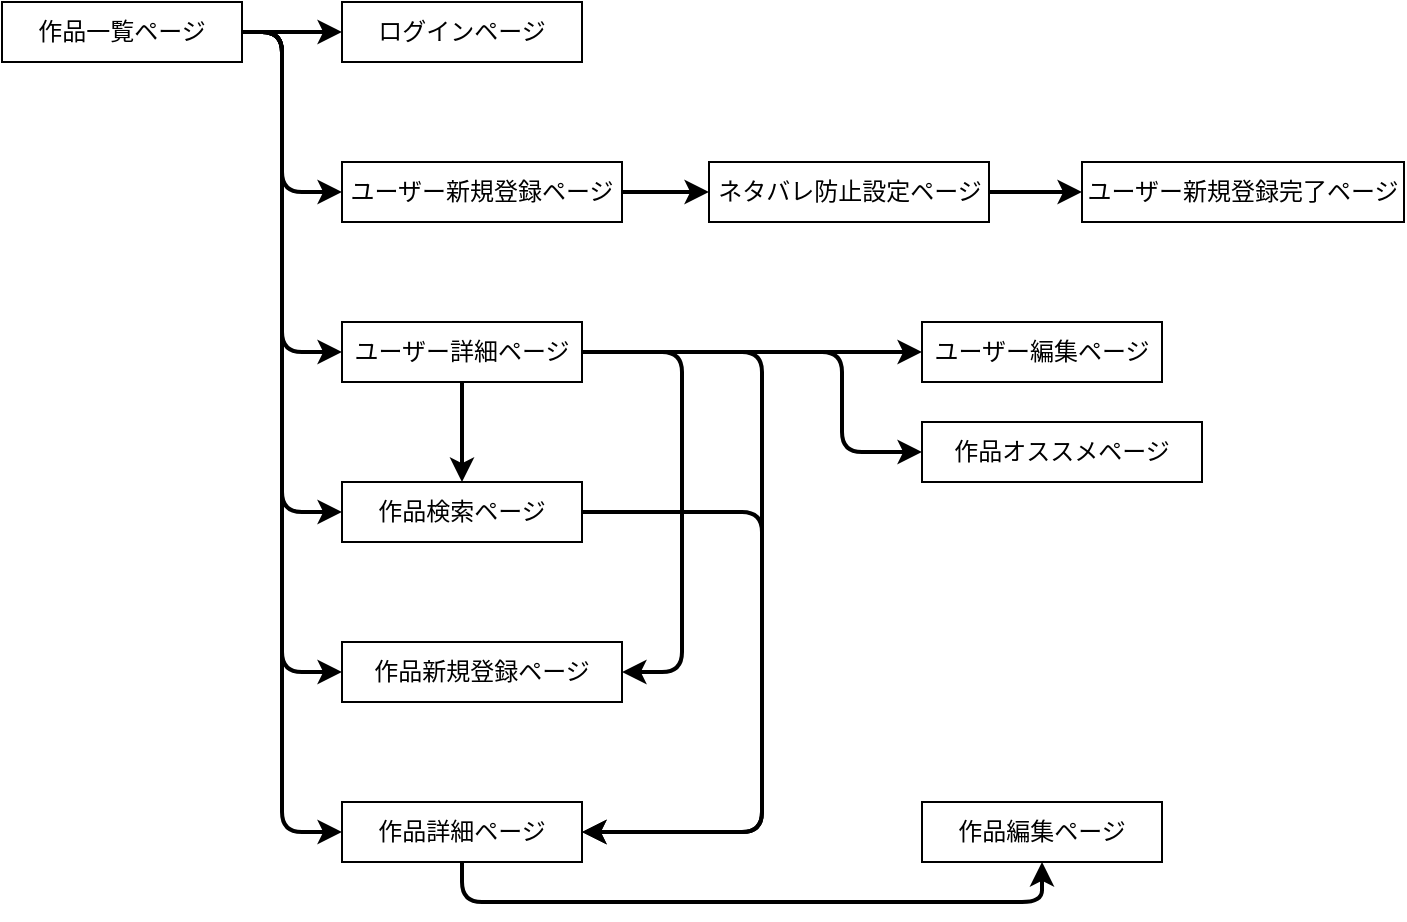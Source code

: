 <mxfile>
    <diagram id="bxGV0fvLmAmVQSZofzMQ" name="ページ1">
        <mxGraphModel dx="1298" dy="1080" grid="0" gridSize="10" guides="1" tooltips="1" connect="1" arrows="1" fold="1" page="0" pageScale="1" pageWidth="827" pageHeight="1169" math="0" shadow="0">
            <root>
                <mxCell id="0"/>
                <mxCell id="1" parent="0"/>
                <mxCell id="29" style="edgeStyle=orthogonalEdgeStyle;html=1;startArrow=none;startFill=0;strokeWidth=2;" edge="1" parent="1" source="2" target="14">
                    <mxGeometry relative="1" as="geometry">
                        <Array as="points">
                            <mxPoint x="130" y="-65"/>
                            <mxPoint x="130" y="15"/>
                        </Array>
                    </mxGeometry>
                </mxCell>
                <mxCell id="30" style="edgeStyle=orthogonalEdgeStyle;html=1;startArrow=none;startFill=0;strokeWidth=2;" edge="1" parent="1" source="2" target="19">
                    <mxGeometry relative="1" as="geometry">
                        <Array as="points">
                            <mxPoint x="130" y="-65"/>
                            <mxPoint x="130" y="255"/>
                        </Array>
                    </mxGeometry>
                </mxCell>
                <mxCell id="31" style="edgeStyle=orthogonalEdgeStyle;html=1;entryX=0;entryY=0.5;entryDx=0;entryDy=0;startArrow=none;startFill=0;strokeWidth=2;" edge="1" parent="1" source="2" target="13">
                    <mxGeometry relative="1" as="geometry">
                        <Array as="points">
                            <mxPoint x="60" y="-65"/>
                        </Array>
                    </mxGeometry>
                </mxCell>
                <mxCell id="32" style="edgeStyle=orthogonalEdgeStyle;html=1;startArrow=none;startFill=0;strokeWidth=2;" edge="1" parent="1" source="2" target="12">
                    <mxGeometry relative="1" as="geometry">
                        <Array as="points">
                            <mxPoint x="130" y="-65"/>
                            <mxPoint x="130" y="95"/>
                        </Array>
                    </mxGeometry>
                </mxCell>
                <mxCell id="38" style="edgeStyle=orthogonalEdgeStyle;html=1;entryX=0;entryY=0.5;entryDx=0;entryDy=0;startArrow=none;startFill=0;endArrow=classic;endFill=1;strokeWidth=2;" edge="1" parent="1" source="2" target="3">
                    <mxGeometry relative="1" as="geometry">
                        <Array as="points">
                            <mxPoint x="130" y="-65"/>
                            <mxPoint x="130" y="335"/>
                        </Array>
                    </mxGeometry>
                </mxCell>
                <mxCell id="2" value="作品一覧ページ" style="whiteSpace=wrap;html=1;" vertex="1" parent="1">
                    <mxGeometry x="-10" y="-80" width="120" height="30" as="geometry"/>
                </mxCell>
                <mxCell id="26" style="edgeStyle=orthogonalEdgeStyle;html=1;startArrow=none;startFill=0;strokeWidth=2;entryX=0.5;entryY=1;entryDx=0;entryDy=0;exitX=0.5;exitY=1;exitDx=0;exitDy=0;" edge="1" parent="1" source="3" target="20">
                    <mxGeometry relative="1" as="geometry">
                        <Array as="points">
                            <mxPoint x="220" y="370"/>
                            <mxPoint x="510" y="370"/>
                        </Array>
                    </mxGeometry>
                </mxCell>
                <mxCell id="3" value="作品詳細ページ" style="whiteSpace=wrap;html=1;" vertex="1" parent="1">
                    <mxGeometry x="160" y="320" width="120" height="30" as="geometry"/>
                </mxCell>
                <mxCell id="24" style="edgeStyle=orthogonalEdgeStyle;html=1;entryX=1;entryY=0.5;entryDx=0;entryDy=0;startArrow=classic;startFill=1;strokeWidth=2;endArrow=none;endFill=0;" edge="1" parent="1" source="4" target="2">
                    <mxGeometry relative="1" as="geometry">
                        <Array as="points">
                            <mxPoint x="130" y="175"/>
                            <mxPoint x="130" y="-65"/>
                        </Array>
                    </mxGeometry>
                </mxCell>
                <mxCell id="25" style="edgeStyle=orthogonalEdgeStyle;html=1;startArrow=none;startFill=0;strokeWidth=2;" edge="1" parent="1" source="4" target="3">
                    <mxGeometry relative="1" as="geometry">
                        <Array as="points">
                            <mxPoint x="370" y="175"/>
                            <mxPoint x="370" y="335"/>
                        </Array>
                    </mxGeometry>
                </mxCell>
                <mxCell id="4" value="作品検索ページ" style="whiteSpace=wrap;html=1;" vertex="1" parent="1">
                    <mxGeometry x="160" y="160" width="120" height="30" as="geometry"/>
                </mxCell>
                <mxCell id="33" style="edgeStyle=none;html=1;startArrow=none;startFill=0;strokeWidth=2;" edge="1" parent="1" source="12" target="21">
                    <mxGeometry relative="1" as="geometry"/>
                </mxCell>
                <mxCell id="34" style="edgeStyle=orthogonalEdgeStyle;html=1;startArrow=none;startFill=0;strokeWidth=2;" edge="1" parent="1" source="12" target="3">
                    <mxGeometry relative="1" as="geometry">
                        <Array as="points">
                            <mxPoint x="370" y="95"/>
                            <mxPoint x="370" y="335"/>
                        </Array>
                    </mxGeometry>
                </mxCell>
                <mxCell id="36" style="html=1;startArrow=none;startFill=0;strokeWidth=2;exitX=0.583;exitY=0.5;exitDx=0;exitDy=0;exitPerimeter=0;edgeStyle=orthogonalEdgeStyle;" edge="1" parent="1" source="12" target="18">
                    <mxGeometry relative="1" as="geometry">
                        <mxPoint x="260" y="140" as="targetPoint"/>
                        <Array as="points">
                            <mxPoint x="410" y="95"/>
                            <mxPoint x="410" y="145"/>
                        </Array>
                    </mxGeometry>
                </mxCell>
                <mxCell id="39" style="edgeStyle=orthogonalEdgeStyle;html=1;entryX=0.5;entryY=0;entryDx=0;entryDy=0;startArrow=none;startFill=0;endArrow=classic;endFill=1;strokeWidth=2;" edge="1" parent="1" source="12" target="4">
                    <mxGeometry relative="1" as="geometry">
                        <Array as="points">
                            <mxPoint x="220" y="140"/>
                            <mxPoint x="220" y="140"/>
                        </Array>
                    </mxGeometry>
                </mxCell>
                <mxCell id="41" style="edgeStyle=orthogonalEdgeStyle;html=1;entryX=1;entryY=0.5;entryDx=0;entryDy=0;startArrow=none;startFill=0;endArrow=classic;endFill=1;strokeWidth=2;" edge="1" parent="1" source="12" target="19">
                    <mxGeometry relative="1" as="geometry">
                        <Array as="points">
                            <mxPoint x="330" y="95"/>
                            <mxPoint x="330" y="255"/>
                        </Array>
                    </mxGeometry>
                </mxCell>
                <mxCell id="12" value="ユーザー詳細ページ" style="whiteSpace=wrap;html=1;" vertex="1" parent="1">
                    <mxGeometry x="160" y="80" width="120" height="30" as="geometry"/>
                </mxCell>
                <mxCell id="13" value="ログインページ" style="whiteSpace=wrap;html=1;" vertex="1" parent="1">
                    <mxGeometry x="160" y="-80" width="120" height="30" as="geometry"/>
                </mxCell>
                <mxCell id="27" style="edgeStyle=none;html=1;startArrow=none;startFill=0;strokeWidth=2;" edge="1" parent="1" source="14" target="15">
                    <mxGeometry relative="1" as="geometry">
                        <mxPoint x="410" y="85" as="targetPoint"/>
                    </mxGeometry>
                </mxCell>
                <mxCell id="14" value="ユーザー新規登録ページ" style="whiteSpace=wrap;html=1;" vertex="1" parent="1">
                    <mxGeometry x="160" width="140" height="30" as="geometry"/>
                </mxCell>
                <mxCell id="28" style="edgeStyle=none;html=1;startArrow=none;startFill=0;strokeWidth=2;" edge="1" parent="1" source="15" target="16">
                    <mxGeometry relative="1" as="geometry"/>
                </mxCell>
                <mxCell id="15" value="ネタバレ防止設定ページ" style="whiteSpace=wrap;html=1;" vertex="1" parent="1">
                    <mxGeometry x="343.5" width="140" height="30" as="geometry"/>
                </mxCell>
                <mxCell id="16" value="ユーザー新規登録完了ページ" style="whiteSpace=wrap;html=1;" vertex="1" parent="1">
                    <mxGeometry x="530" width="161" height="30" as="geometry"/>
                </mxCell>
                <mxCell id="18" value="作品オススメページ" style="whiteSpace=wrap;html=1;" vertex="1" parent="1">
                    <mxGeometry x="450" y="130" width="140" height="30" as="geometry"/>
                </mxCell>
                <mxCell id="19" value="作品新規登録ページ" style="whiteSpace=wrap;html=1;" vertex="1" parent="1">
                    <mxGeometry x="160" y="240" width="140" height="30" as="geometry"/>
                </mxCell>
                <mxCell id="20" value="作品編集ページ" style="whiteSpace=wrap;html=1;" vertex="1" parent="1">
                    <mxGeometry x="450" y="320" width="120" height="30" as="geometry"/>
                </mxCell>
                <mxCell id="21" value="ユーザー編集ページ" style="whiteSpace=wrap;html=1;" vertex="1" parent="1">
                    <mxGeometry x="450" y="80" width="120" height="30" as="geometry"/>
                </mxCell>
            </root>
        </mxGraphModel>
    </diagram>
</mxfile>